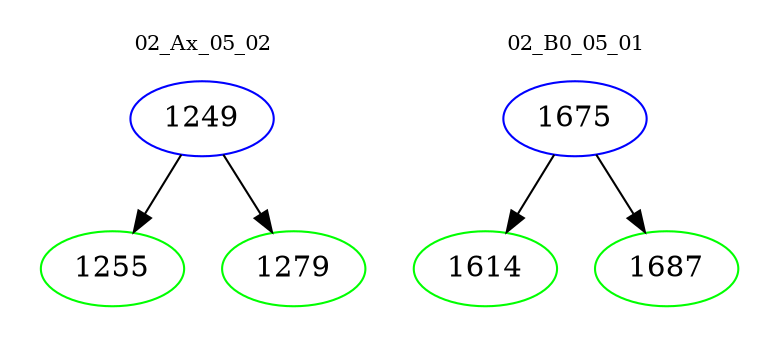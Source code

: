 digraph{
subgraph cluster_0 {
color = white
label = "02_Ax_05_02";
fontsize=10;
T0_1249 [label="1249", color="blue"]
T0_1249 -> T0_1255 [color="black"]
T0_1255 [label="1255", color="green"]
T0_1249 -> T0_1279 [color="black"]
T0_1279 [label="1279", color="green"]
}
subgraph cluster_1 {
color = white
label = "02_B0_05_01";
fontsize=10;
T1_1675 [label="1675", color="blue"]
T1_1675 -> T1_1614 [color="black"]
T1_1614 [label="1614", color="green"]
T1_1675 -> T1_1687 [color="black"]
T1_1687 [label="1687", color="green"]
}
}
